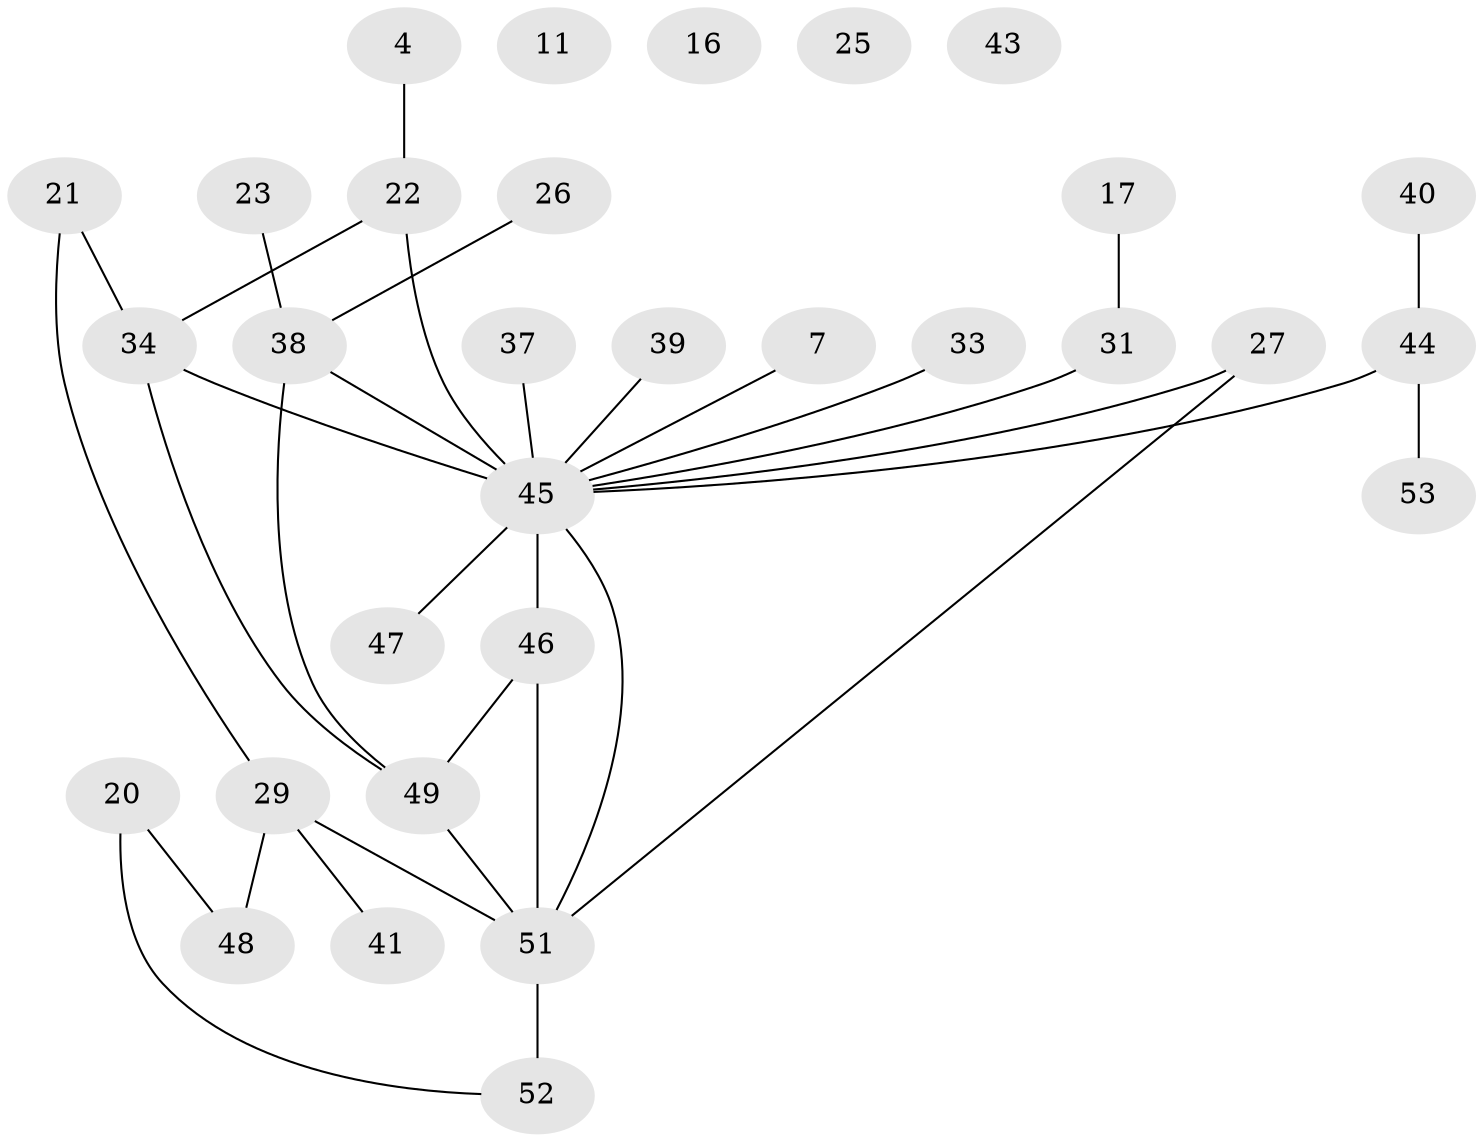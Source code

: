 // original degree distribution, {1: 0.24528301886792453, 7: 0.05660377358490566, 4: 0.24528301886792453, 3: 0.11320754716981132, 5: 0.03773584905660377, 0: 0.07547169811320754, 2: 0.18867924528301888, 6: 0.03773584905660377}
// Generated by graph-tools (version 1.1) at 2025/42/03/04/25 21:42:58]
// undirected, 31 vertices, 34 edges
graph export_dot {
graph [start="1"]
  node [color=gray90,style=filled];
  4;
  7;
  11;
  16;
  17;
  20;
  21;
  22 [super="+15"];
  23;
  25;
  26;
  27 [super="+19+6"];
  29;
  31;
  33;
  34 [super="+5+18"];
  37;
  38;
  39;
  40 [super="+14"];
  41;
  43;
  44 [super="+35"];
  45 [super="+2+42+32"];
  46 [super="+30+28"];
  47;
  48 [super="+1"];
  49;
  51 [super="+50+24"];
  52 [super="+36"];
  53;
  4 -- 22;
  7 -- 45;
  17 -- 31;
  20 -- 48;
  20 -- 52;
  21 -- 29;
  21 -- 34;
  22 -- 45 [weight=3];
  22 -- 34;
  23 -- 38;
  26 -- 38;
  27 -- 51;
  27 -- 45;
  29 -- 41;
  29 -- 48;
  29 -- 51;
  31 -- 45;
  33 -- 45;
  34 -- 49 [weight=2];
  34 -- 45 [weight=2];
  37 -- 45;
  38 -- 49;
  38 -- 45;
  39 -- 45;
  40 -- 44 [weight=2];
  44 -- 45 [weight=3];
  44 -- 53;
  45 -- 46 [weight=4];
  45 -- 47;
  45 -- 51 [weight=2];
  46 -- 49 [weight=3];
  46 -- 51 [weight=3];
  49 -- 51;
  51 -- 52 [weight=3];
}

